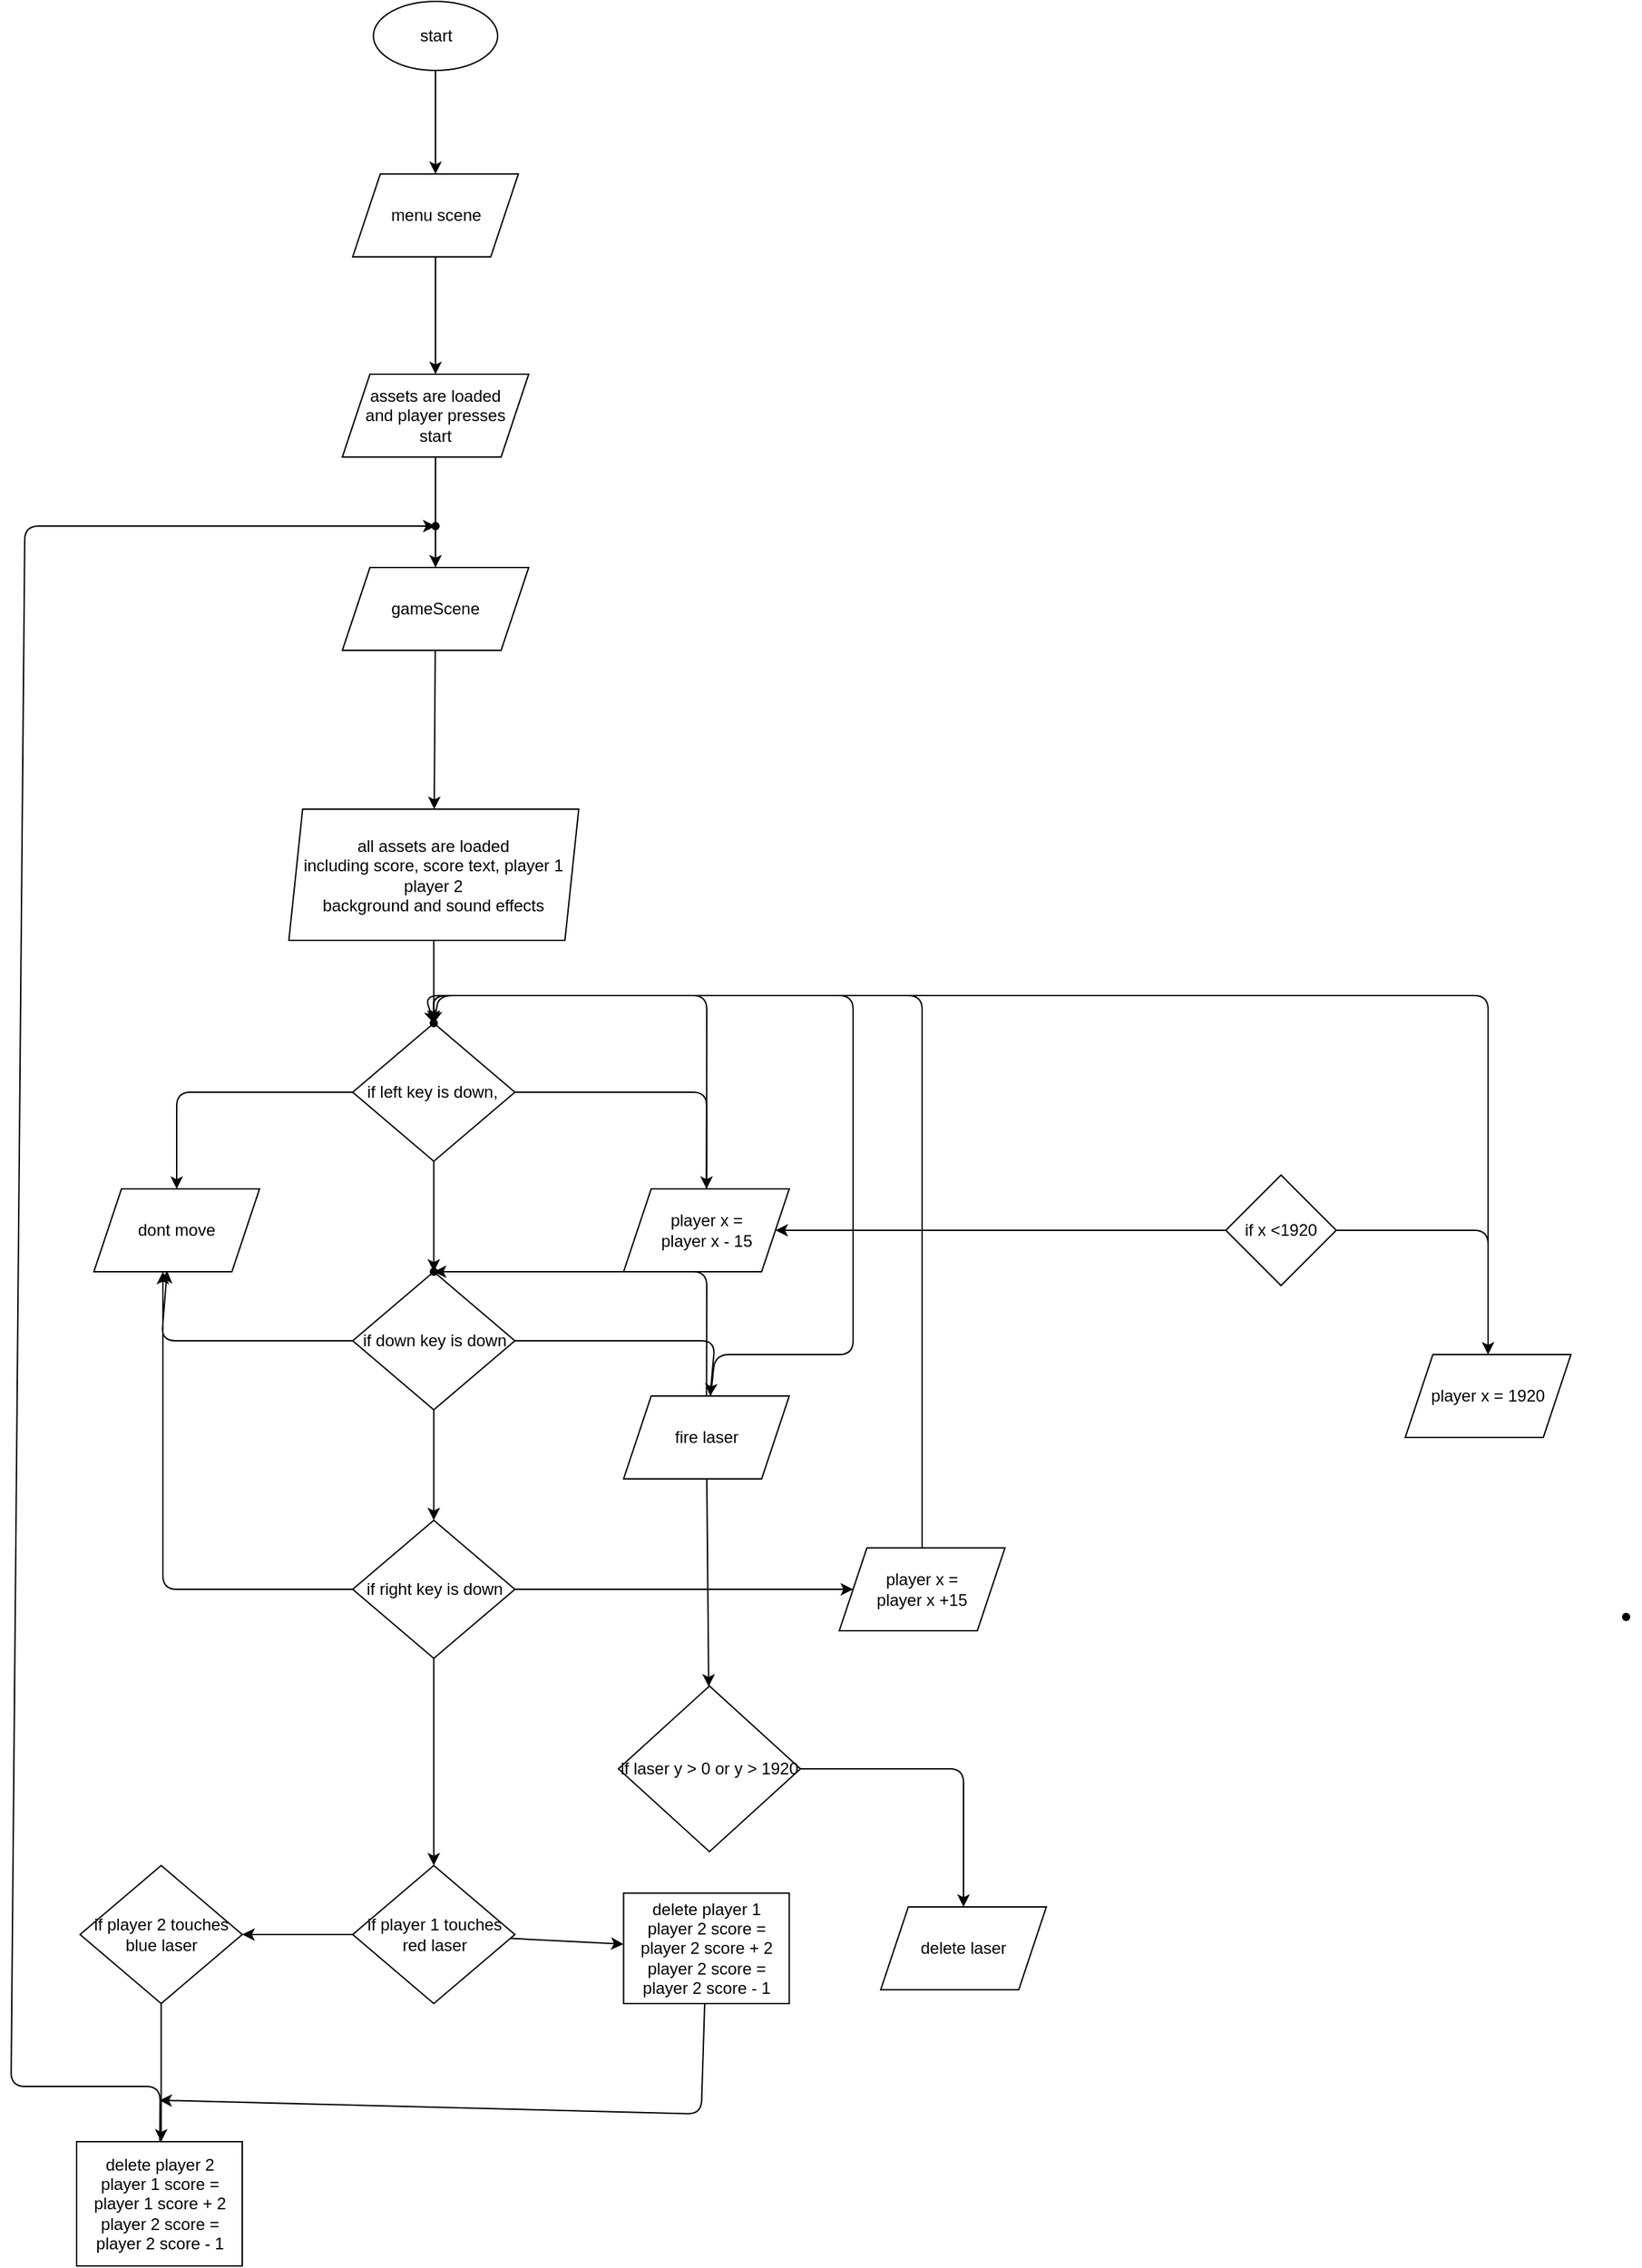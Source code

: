 <mxfile>
    <diagram id="k7i90aneH-dg_-4U32EK" name="Page-1">
        <mxGraphModel dx="911" dy="1815" grid="1" gridSize="10" guides="1" tooltips="1" connect="1" arrows="1" fold="1" page="1" pageScale="1" pageWidth="827" pageHeight="1169" math="0" shadow="0">
            <root>
                <mxCell id="0"/>
                <mxCell id="1" parent="0"/>
                <mxCell id="5" value="" style="edgeStyle=none;html=1;" edge="1" parent="1" source="3" target="4">
                    <mxGeometry relative="1" as="geometry"/>
                </mxCell>
                <mxCell id="3" value="start" style="ellipse;whiteSpace=wrap;html=1;" vertex="1" parent="1">
                    <mxGeometry x="352.5" y="-70" width="90" height="50" as="geometry"/>
                </mxCell>
                <mxCell id="7" value="" style="edgeStyle=none;html=1;" edge="1" parent="1" source="4" target="6">
                    <mxGeometry relative="1" as="geometry"/>
                </mxCell>
                <mxCell id="4" value="menu scene" style="shape=parallelogram;perimeter=parallelogramPerimeter;whiteSpace=wrap;html=1;fixedSize=1;" vertex="1" parent="1">
                    <mxGeometry x="337.5" y="55" width="120" height="60" as="geometry"/>
                </mxCell>
                <mxCell id="91" value="" style="edgeStyle=none;html=1;fontSize=10;fontColor=#FFFFFF;startArrow=none;" edge="1" parent="1" source="96" target="85">
                    <mxGeometry relative="1" as="geometry"/>
                </mxCell>
                <mxCell id="6" value="assets are loaded&lt;br&gt;and player presses&lt;br&gt;start" style="shape=parallelogram;perimeter=parallelogramPerimeter;whiteSpace=wrap;html=1;fixedSize=1;" vertex="1" parent="1">
                    <mxGeometry x="330" y="200" width="135" height="60" as="geometry"/>
                </mxCell>
                <mxCell id="18" value="" style="edgeStyle=none;html=1;fontSize=10;fontColor=#FFFFFF;" edge="1" parent="1" source="8" target="17">
                    <mxGeometry relative="1" as="geometry"/>
                </mxCell>
                <mxCell id="8" value="all assets are loaded&lt;br&gt;including score, score text, player 1 player 2&lt;br&gt;background and sound effects" style="shape=parallelogram;perimeter=parallelogramPerimeter;whiteSpace=wrap;html=1;fixedSize=1;size=10;" vertex="1" parent="1">
                    <mxGeometry x="291.25" y="515" width="210" height="95" as="geometry"/>
                </mxCell>
                <mxCell id="20" value="" style="edgeStyle=none;html=1;fontSize=10;fontColor=#FFFFFF;" edge="1" parent="1" source="17" target="19">
                    <mxGeometry relative="1" as="geometry">
                        <Array as="points">
                            <mxPoint x="210" y="720"/>
                        </Array>
                    </mxGeometry>
                </mxCell>
                <mxCell id="22" value="" style="edgeStyle=none;html=1;fontSize=10;fontColor=#FFFFFF;" edge="1" parent="1" source="17" target="21">
                    <mxGeometry relative="1" as="geometry">
                        <Array as="points">
                            <mxPoint x="594" y="720"/>
                        </Array>
                    </mxGeometry>
                </mxCell>
                <mxCell id="24" value="" style="edgeStyle=none;html=1;fontSize=10;fontColor=#FFFFFF;" edge="1" parent="1" source="17" target="23">
                    <mxGeometry relative="1" as="geometry"/>
                </mxCell>
                <mxCell id="17" value="if left key is down,&amp;nbsp;" style="rhombus;whiteSpace=wrap;html=1;" vertex="1" parent="1">
                    <mxGeometry x="337.5" y="670" width="117.5" height="100" as="geometry"/>
                </mxCell>
                <mxCell id="19" value="dont move" style="shape=parallelogram;perimeter=parallelogramPerimeter;whiteSpace=wrap;html=1;fixedSize=1;" vertex="1" parent="1">
                    <mxGeometry x="150" y="790" width="120" height="60" as="geometry"/>
                </mxCell>
                <mxCell id="33" value="" style="edgeStyle=none;html=1;fontSize=10;fontColor=#FFFFFF;entryX=0.5;entryY=0;entryDx=0;entryDy=0;" edge="1" parent="1" source="21" target="17">
                    <mxGeometry relative="1" as="geometry">
                        <mxPoint x="400" y="640" as="targetPoint"/>
                        <Array as="points">
                            <mxPoint x="594" y="650"/>
                            <mxPoint x="400" y="650"/>
                        </Array>
                    </mxGeometry>
                </mxCell>
                <mxCell id="21" value="player x =&lt;br&gt;player x - 15" style="shape=parallelogram;perimeter=parallelogramPerimeter;whiteSpace=wrap;html=1;fixedSize=1;" vertex="1" parent="1">
                    <mxGeometry x="533.75" y="790" width="120" height="60" as="geometry"/>
                </mxCell>
                <mxCell id="26" value="" style="edgeStyle=none;html=1;fontSize=10;fontColor=#FFFFFF;entryX=0.442;entryY=0.987;entryDx=0;entryDy=0;entryPerimeter=0;" edge="1" parent="1" source="23" target="19">
                    <mxGeometry relative="1" as="geometry">
                        <mxPoint x="198.75" y="860" as="targetPoint"/>
                        <Array as="points">
                            <mxPoint x="199" y="900"/>
                        </Array>
                    </mxGeometry>
                </mxCell>
                <mxCell id="32" value="" style="edgeStyle=none;html=1;fontSize=10;fontColor=#FFFFFF;" edge="1" parent="1" source="23" target="31">
                    <mxGeometry relative="1" as="geometry">
                        <Array as="points">
                            <mxPoint x="600" y="900"/>
                        </Array>
                    </mxGeometry>
                </mxCell>
                <mxCell id="67" value="" style="edgeStyle=none;html=1;fontSize=10;fontColor=#FFFFFF;" edge="1" parent="1" source="23" target="66">
                    <mxGeometry relative="1" as="geometry"/>
                </mxCell>
                <mxCell id="23" value="if down key is down" style="rhombus;whiteSpace=wrap;html=1;" vertex="1" parent="1">
                    <mxGeometry x="337.5" y="850" width="117.5" height="100" as="geometry"/>
                </mxCell>
                <mxCell id="27" value="no" style="text;html=1;strokeColor=none;fillColor=none;align=center;verticalAlign=middle;whiteSpace=wrap;rounded=0;labelBackgroundColor=none;fontSize=10;fontColor=#FFFFFF;" vertex="1" parent="1">
                    <mxGeometry x="285" y="860" width="60" height="30" as="geometry"/>
                </mxCell>
                <mxCell id="28" value="no" style="text;html=1;strokeColor=none;fillColor=none;align=center;verticalAlign=middle;whiteSpace=wrap;rounded=0;labelBackgroundColor=none;fontSize=10;fontColor=#FFFFFF;" vertex="1" parent="1">
                    <mxGeometry x="295" y="680" width="60" height="30" as="geometry"/>
                </mxCell>
                <mxCell id="29" value="yes" style="text;html=1;strokeColor=none;fillColor=none;align=center;verticalAlign=middle;whiteSpace=wrap;rounded=0;labelBackgroundColor=none;fontSize=10;fontColor=#FFFFFF;" vertex="1" parent="1">
                    <mxGeometry x="440" y="670" width="60" height="40" as="geometry"/>
                </mxCell>
                <mxCell id="30" value="yes" style="text;html=1;strokeColor=none;fillColor=none;align=center;verticalAlign=middle;whiteSpace=wrap;rounded=0;labelBackgroundColor=none;fontSize=10;fontColor=#FFFFFF;" vertex="1" parent="1">
                    <mxGeometry x="465" y="860" width="60" height="30" as="geometry"/>
                </mxCell>
                <mxCell id="36" value="" style="edgeStyle=none;html=1;fontSize=10;fontColor=#FFFFFF;" edge="1" parent="1" source="31">
                    <mxGeometry relative="1" as="geometry">
                        <mxPoint x="396.25" y="670" as="targetPoint"/>
                        <Array as="points">
                            <mxPoint x="600" y="910"/>
                            <mxPoint x="700" y="910"/>
                            <mxPoint x="700" y="650"/>
                            <mxPoint x="396" y="650"/>
                        </Array>
                    </mxGeometry>
                </mxCell>
                <mxCell id="59" value="" style="edgeStyle=none;html=1;fontSize=10;fontColor=#FFFFFF;" edge="1" parent="1" source="31" target="58">
                    <mxGeometry relative="1" as="geometry">
                        <Array as="points">
                            <mxPoint x="594" y="850"/>
                        </Array>
                    </mxGeometry>
                </mxCell>
                <mxCell id="61" value="" style="edgeStyle=none;html=1;fontSize=10;fontColor=#FFFFFF;" edge="1" parent="1" source="31" target="60">
                    <mxGeometry relative="1" as="geometry"/>
                </mxCell>
                <mxCell id="31" value="fire laser" style="shape=parallelogram;perimeter=parallelogramPerimeter;whiteSpace=wrap;html=1;fixedSize=1;" vertex="1" parent="1">
                    <mxGeometry x="533.75" y="940" width="120" height="60" as="geometry"/>
                </mxCell>
                <mxCell id="40" value="" style="edgeStyle=none;html=1;fontSize=10;fontColor=#FFFFFF;" edge="1" parent="1" target="39">
                    <mxGeometry relative="1" as="geometry">
                        <mxPoint x="446.25" y="1080" as="sourcePoint"/>
                    </mxGeometry>
                </mxCell>
                <mxCell id="42" value="" style="edgeStyle=none;html=1;fontSize=10;fontColor=#FFFFFF;" edge="1" parent="1">
                    <mxGeometry relative="1" as="geometry">
                        <mxPoint x="346.25" y="1080" as="sourcePoint"/>
                        <mxPoint x="200" y="850" as="targetPoint"/>
                        <Array as="points">
                            <mxPoint x="200" y="1080"/>
                        </Array>
                    </mxGeometry>
                </mxCell>
                <mxCell id="46" value="" style="edgeStyle=none;html=1;fontSize=10;fontColor=#FFFFFF;" edge="1" parent="1" source="39">
                    <mxGeometry relative="1" as="geometry">
                        <mxPoint x="396.25" y="670" as="targetPoint"/>
                        <Array as="points">
                            <mxPoint x="750" y="650"/>
                            <mxPoint x="396" y="650"/>
                        </Array>
                    </mxGeometry>
                </mxCell>
                <mxCell id="39" value="player x =&lt;br&gt;player x +15" style="shape=parallelogram;perimeter=parallelogramPerimeter;whiteSpace=wrap;html=1;fixedSize=1;" vertex="1" parent="1">
                    <mxGeometry x="690" y="1050" width="120" height="60" as="geometry"/>
                </mxCell>
                <mxCell id="50" value="" style="edgeStyle=none;html=1;fontSize=10;fontColor=#FFFFFF;" edge="1" parent="1" source="47" target="49">
                    <mxGeometry relative="1" as="geometry">
                        <Array as="points">
                            <mxPoint x="1160" y="820"/>
                        </Array>
                    </mxGeometry>
                </mxCell>
                <mxCell id="52" value="" style="edgeStyle=none;html=1;fontSize=10;fontColor=#FFFFFF;" edge="1" parent="1" source="47">
                    <mxGeometry relative="1" as="geometry">
                        <mxPoint x="643.75" y="820" as="targetPoint"/>
                    </mxGeometry>
                </mxCell>
                <mxCell id="47" value="if x &amp;lt;1920" style="rhombus;whiteSpace=wrap;html=1;" vertex="1" parent="1">
                    <mxGeometry x="970" y="780" width="80" height="80" as="geometry"/>
                </mxCell>
                <mxCell id="57" value="" style="edgeStyle=none;html=1;fontSize=10;fontColor=#FFFFFF;" edge="1" parent="1" source="49" target="56">
                    <mxGeometry relative="1" as="geometry">
                        <Array as="points">
                            <mxPoint x="1160" y="650"/>
                            <mxPoint x="390" y="650"/>
                        </Array>
                    </mxGeometry>
                </mxCell>
                <mxCell id="49" value="player x = 1920" style="shape=parallelogram;perimeter=parallelogramPerimeter;whiteSpace=wrap;html=1;fixedSize=1;" vertex="1" parent="1">
                    <mxGeometry x="1100" y="910" width="120" height="60" as="geometry"/>
                </mxCell>
                <mxCell id="53" value="yes" style="text;html=1;strokeColor=none;fillColor=none;align=center;verticalAlign=middle;whiteSpace=wrap;rounded=0;labelBackgroundColor=none;fontSize=10;fontColor=#FFFFFF;" vertex="1" parent="1">
                    <mxGeometry x="1040" y="790" width="60" height="30" as="geometry"/>
                </mxCell>
                <mxCell id="54" value="no" style="text;html=1;strokeColor=none;fillColor=none;align=center;verticalAlign=middle;whiteSpace=wrap;rounded=0;labelBackgroundColor=none;fontSize=10;fontColor=#FFFFFF;" vertex="1" parent="1">
                    <mxGeometry x="910" y="780" width="60" height="30" as="geometry"/>
                </mxCell>
                <mxCell id="55" value="" style="shape=waypoint;sketch=0;size=6;pointerEvents=1;points=[];fillColor=default;resizable=0;rotatable=0;perimeter=centerPerimeter;snapToPoint=1;labelBackgroundColor=none;fontSize=10;fontColor=#FFFFFF;" vertex="1" parent="1">
                    <mxGeometry x="1250" y="1090" width="20" height="20" as="geometry"/>
                </mxCell>
                <mxCell id="56" value="" style="shape=waypoint;sketch=0;size=6;pointerEvents=1;points=[];fillColor=default;resizable=0;rotatable=0;perimeter=centerPerimeter;snapToPoint=1;" vertex="1" parent="1">
                    <mxGeometry x="386.25" y="660" width="20" height="20" as="geometry"/>
                </mxCell>
                <mxCell id="58" value="" style="shape=waypoint;sketch=0;size=6;pointerEvents=1;points=[];fillColor=default;resizable=0;rotatable=0;perimeter=centerPerimeter;snapToPoint=1;" vertex="1" parent="1">
                    <mxGeometry x="386.25" y="840" width="20" height="20" as="geometry"/>
                </mxCell>
                <mxCell id="63" value="" style="edgeStyle=none;html=1;fontSize=10;fontColor=#FFFFFF;" edge="1" parent="1" source="60">
                    <mxGeometry relative="1" as="geometry">
                        <mxPoint x="780" y="1310" as="targetPoint"/>
                        <Array as="points">
                            <mxPoint x="780" y="1210"/>
                        </Array>
                    </mxGeometry>
                </mxCell>
                <mxCell id="60" value="if laser y &amp;gt; 0 or y &amp;gt; 1920" style="rhombus;whiteSpace=wrap;html=1;" vertex="1" parent="1">
                    <mxGeometry x="530" y="1150" width="131.88" height="120" as="geometry"/>
                </mxCell>
                <mxCell id="64" value="yes" style="text;html=1;strokeColor=none;fillColor=none;align=center;verticalAlign=middle;whiteSpace=wrap;rounded=0;labelBackgroundColor=none;fontSize=10;fontColor=#FFFFFF;" vertex="1" parent="1">
                    <mxGeometry x="653.75" y="1180" width="60" height="40" as="geometry"/>
                </mxCell>
                <mxCell id="65" value="delete laser" style="shape=parallelogram;perimeter=parallelogramPerimeter;whiteSpace=wrap;html=1;fixedSize=1;" vertex="1" parent="1">
                    <mxGeometry x="720" y="1310" width="120" height="60" as="geometry"/>
                </mxCell>
                <mxCell id="71" value="" style="edgeStyle=none;html=1;fontSize=10;fontColor=#FFFFFF;" edge="1" parent="1" source="66" target="70">
                    <mxGeometry relative="1" as="geometry"/>
                </mxCell>
                <mxCell id="66" value="if right key is down" style="rhombus;whiteSpace=wrap;html=1;" vertex="1" parent="1">
                    <mxGeometry x="337.5" y="1030" width="117.5" height="100" as="geometry"/>
                </mxCell>
                <mxCell id="68" value="no" style="text;html=1;strokeColor=none;fillColor=none;align=center;verticalAlign=middle;whiteSpace=wrap;rounded=0;labelBackgroundColor=none;fontSize=10;fontColor=#FFFFFF;" vertex="1" parent="1">
                    <mxGeometry x="277.5" y="1050" width="60" height="30" as="geometry"/>
                </mxCell>
                <mxCell id="69" value="yes" style="text;html=1;strokeColor=none;fillColor=none;align=center;verticalAlign=middle;whiteSpace=wrap;rounded=0;labelBackgroundColor=none;fontSize=10;fontColor=#FFFFFF;" vertex="1" parent="1">
                    <mxGeometry x="450" y="1050" width="60" height="30" as="geometry"/>
                </mxCell>
                <mxCell id="75" value="" style="edgeStyle=none;html=1;fontSize=10;fontColor=#FFFFFF;" edge="1" parent="1" source="70" target="74">
                    <mxGeometry relative="1" as="geometry"/>
                </mxCell>
                <mxCell id="78" value="" style="edgeStyle=none;html=1;fontSize=10;fontColor=#FFFFFF;" edge="1" parent="1" source="70" target="77">
                    <mxGeometry relative="1" as="geometry"/>
                </mxCell>
                <mxCell id="70" value="if player 1 touches&lt;br&gt;red laser" style="rhombus;whiteSpace=wrap;html=1;" vertex="1" parent="1">
                    <mxGeometry x="337.5" y="1280" width="117.5" height="100" as="geometry"/>
                </mxCell>
                <mxCell id="100" value="" style="edgeStyle=none;html=1;fontSize=10;fontColor=#FFFFFF;" edge="1" parent="1" source="74">
                    <mxGeometry relative="1" as="geometry">
                        <mxPoint x="197.5" y="1450" as="targetPoint"/>
                        <Array as="points">
                            <mxPoint x="590" y="1460"/>
                        </Array>
                    </mxGeometry>
                </mxCell>
                <mxCell id="74" value="delete player 1&lt;br&gt;player 2 score = player 2 score + 2&lt;br&gt;player 2 score = player 2 score - 1" style="whiteSpace=wrap;html=1;" vertex="1" parent="1">
                    <mxGeometry x="533.75" y="1300" width="120" height="80" as="geometry"/>
                </mxCell>
                <mxCell id="76" value="yes" style="text;html=1;strokeColor=none;fillColor=none;align=center;verticalAlign=middle;whiteSpace=wrap;rounded=0;labelBackgroundColor=none;fontSize=10;fontColor=#FFFFFF;" vertex="1" parent="1">
                    <mxGeometry x="441.25" y="1290" width="60" height="30" as="geometry"/>
                </mxCell>
                <mxCell id="82" value="" style="edgeStyle=none;html=1;fontSize=10;fontColor=#FFFFFF;" edge="1" parent="1" source="77">
                    <mxGeometry relative="1" as="geometry">
                        <mxPoint x="198.75" y="1480" as="targetPoint"/>
                    </mxGeometry>
                </mxCell>
                <mxCell id="77" value="if player 2 touches&lt;br&gt;blue laser" style="rhombus;whiteSpace=wrap;html=1;" vertex="1" parent="1">
                    <mxGeometry x="140" y="1280" width="117.5" height="100" as="geometry"/>
                </mxCell>
                <mxCell id="80" value="no" style="text;html=1;strokeColor=none;fillColor=none;align=center;verticalAlign=middle;whiteSpace=wrap;rounded=0;labelBackgroundColor=none;fontSize=10;fontColor=#FFFFFF;" vertex="1" parent="1">
                    <mxGeometry x="310" y="1300" width="60" height="30" as="geometry"/>
                </mxCell>
                <mxCell id="87" value="" style="edgeStyle=none;html=1;fontSize=10;fontColor=#FFFFFF;" edge="1" parent="1" source="85" target="8">
                    <mxGeometry relative="1" as="geometry"/>
                </mxCell>
                <mxCell id="85" value="gameScene" style="shape=parallelogram;perimeter=parallelogramPerimeter;whiteSpace=wrap;html=1;fixedSize=1;" vertex="1" parent="1">
                    <mxGeometry x="330" y="340" width="135" height="60" as="geometry"/>
                </mxCell>
                <mxCell id="97" value="" style="edgeStyle=none;html=1;fontSize=10;fontColor=#FFFFFF;" edge="1" parent="1" source="92" target="96">
                    <mxGeometry relative="1" as="geometry">
                        <Array as="points">
                            <mxPoint x="198" y="1440"/>
                            <mxPoint x="90" y="1440"/>
                            <mxPoint x="100" y="310"/>
                        </Array>
                    </mxGeometry>
                </mxCell>
                <mxCell id="92" value="delete player 2&lt;br&gt;player 1 score = player 1 score + 2&lt;br&gt;player 2 score = player 2 score - 1" style="whiteSpace=wrap;html=1;" vertex="1" parent="1">
                    <mxGeometry x="137.5" y="1480" width="120" height="90" as="geometry"/>
                </mxCell>
                <mxCell id="98" value="" style="edgeStyle=none;html=1;fontSize=10;fontColor=#FFFFFF;endArrow=none;" edge="1" parent="1" source="6" target="96">
                    <mxGeometry relative="1" as="geometry">
                        <mxPoint x="397.5" y="260" as="sourcePoint"/>
                        <mxPoint x="397.5" y="340" as="targetPoint"/>
                    </mxGeometry>
                </mxCell>
                <mxCell id="96" value="" style="shape=waypoint;sketch=0;size=6;pointerEvents=1;points=[];fillColor=default;resizable=0;rotatable=0;perimeter=centerPerimeter;snapToPoint=1;" vertex="1" parent="1">
                    <mxGeometry x="387.5" y="300" width="20" height="20" as="geometry"/>
                </mxCell>
            </root>
        </mxGraphModel>
    </diagram>
</mxfile>